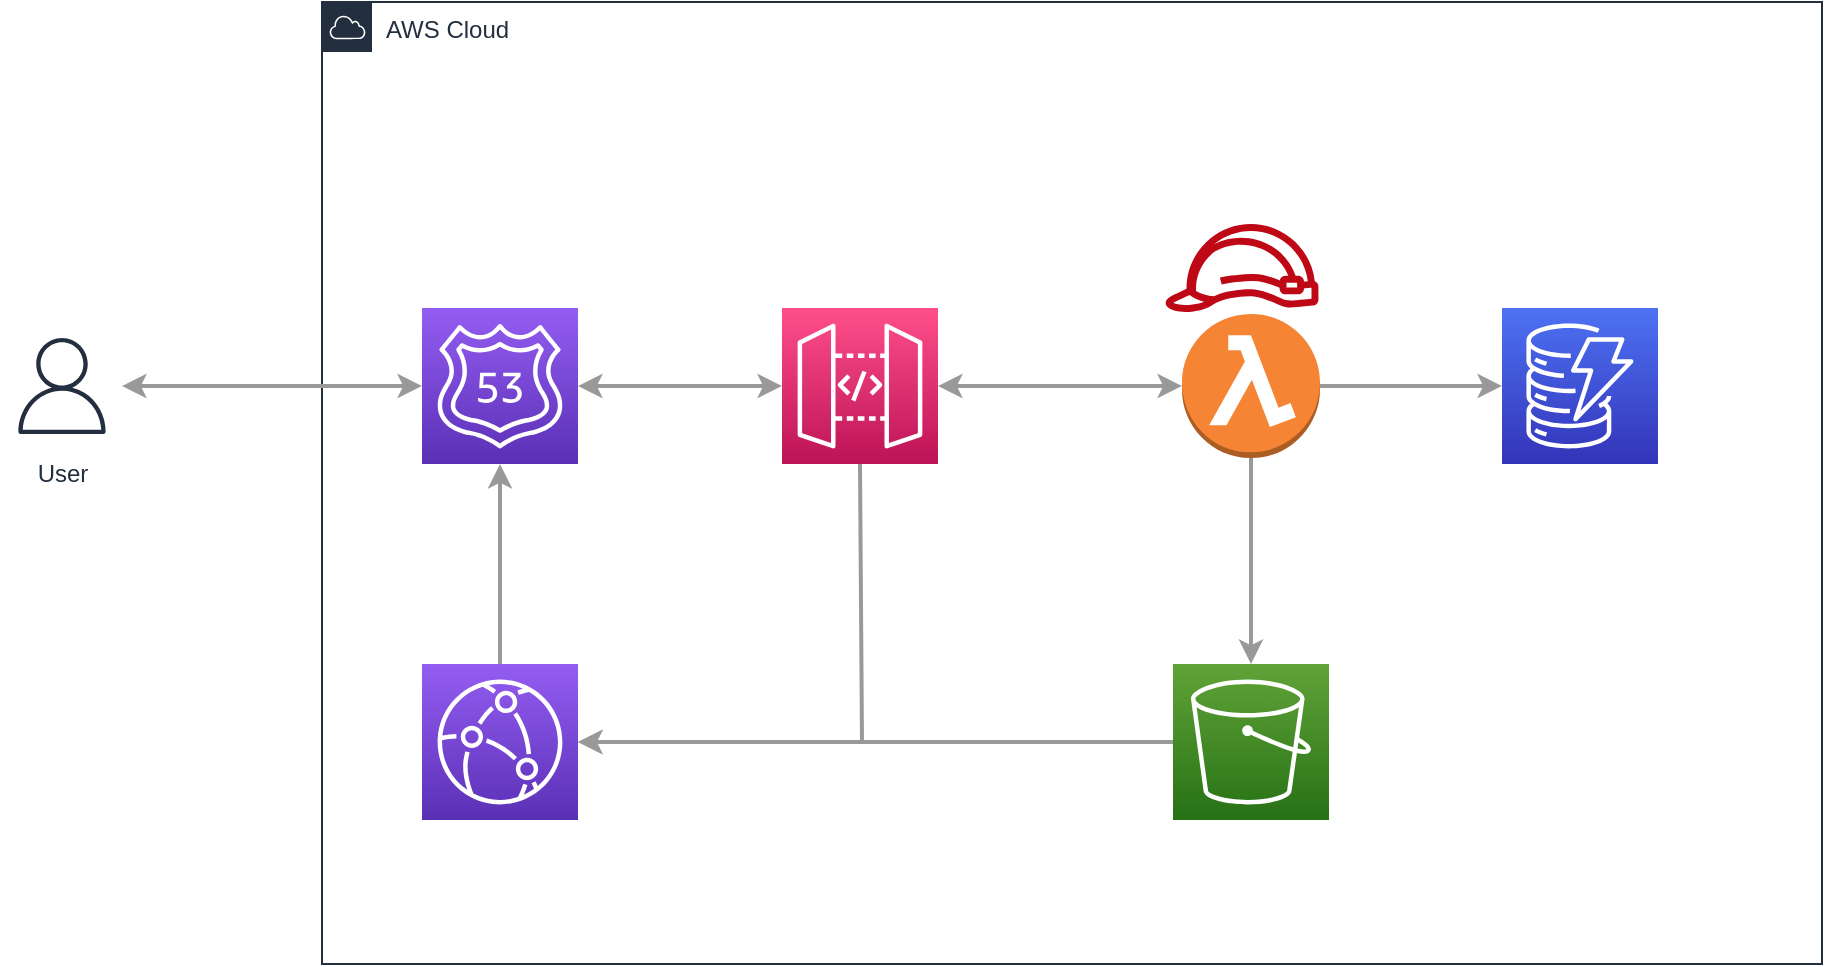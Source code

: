 <mxfile version="18.1.3" type="github">
  <diagram id="Ht1M8jgEwFfnCIfOTk4-" name="Page-1">
    <mxGraphModel dx="1422" dy="831" grid="1" gridSize="10" guides="1" tooltips="1" connect="1" arrows="1" fold="1" page="1" pageScale="1" pageWidth="1169" pageHeight="827" math="0" shadow="0">
      <root>
        <mxCell id="0" />
        <mxCell id="1" parent="0" />
        <mxCell id="yZAqKWbI97S2XYJJdFXX-1" value="AWS Cloud" style="points=[[0,0],[0.25,0],[0.5,0],[0.75,0],[1,0],[1,0.25],[1,0.5],[1,0.75],[1,1],[0.75,1],[0.5,1],[0.25,1],[0,1],[0,0.75],[0,0.5],[0,0.25]];outlineConnect=0;gradientColor=none;html=1;whiteSpace=wrap;fontSize=12;fontStyle=0;container=1;pointerEvents=0;collapsible=0;recursiveResize=0;shape=mxgraph.aws4.group;grIcon=mxgraph.aws4.group_aws_cloud;strokeColor=#232F3E;fillColor=none;verticalAlign=top;align=left;spacingLeft=30;fontColor=#232F3E;dashed=0;" vertex="1" parent="1">
          <mxGeometry x="350" y="169" width="750" height="481" as="geometry" />
        </mxCell>
        <mxCell id="yZAqKWbI97S2XYJJdFXX-2" value="" style="sketch=0;points=[[0,0,0],[0.25,0,0],[0.5,0,0],[0.75,0,0],[1,0,0],[0,1,0],[0.25,1,0],[0.5,1,0],[0.75,1,0],[1,1,0],[0,0.25,0],[0,0.5,0],[0,0.75,0],[1,0.25,0],[1,0.5,0],[1,0.75,0]];outlineConnect=0;fontColor=#232F3E;gradientColor=#60A337;gradientDirection=north;fillColor=#277116;strokeColor=#ffffff;dashed=0;verticalLabelPosition=bottom;verticalAlign=top;align=center;html=1;fontSize=12;fontStyle=0;aspect=fixed;shape=mxgraph.aws4.resourceIcon;resIcon=mxgraph.aws4.s3;" vertex="1" parent="yZAqKWbI97S2XYJJdFXX-1">
          <mxGeometry x="425.5" y="331" width="78" height="78" as="geometry" />
        </mxCell>
        <mxCell id="yZAqKWbI97S2XYJJdFXX-4" value="" style="sketch=0;points=[[0,0,0],[0.25,0,0],[0.5,0,0],[0.75,0,0],[1,0,0],[0,1,0],[0.25,1,0],[0.5,1,0],[0.75,1,0],[1,1,0],[0,0.25,0],[0,0.5,0],[0,0.75,0],[1,0.25,0],[1,0.5,0],[1,0.75,0]];outlineConnect=0;fontColor=#232F3E;gradientColor=#FF4F8B;gradientDirection=north;fillColor=#BC1356;strokeColor=#ffffff;dashed=0;verticalLabelPosition=bottom;verticalAlign=top;align=center;html=1;fontSize=12;fontStyle=0;aspect=fixed;shape=mxgraph.aws4.resourceIcon;resIcon=mxgraph.aws4.api_gateway;" vertex="1" parent="yZAqKWbI97S2XYJJdFXX-1">
          <mxGeometry x="230" y="153" width="78" height="78" as="geometry" />
        </mxCell>
        <mxCell id="yZAqKWbI97S2XYJJdFXX-5" value="" style="outlineConnect=0;dashed=0;verticalLabelPosition=bottom;verticalAlign=top;align=center;html=1;shape=mxgraph.aws3.lambda_function;fillColor=#F58534;gradientColor=none;" vertex="1" parent="yZAqKWbI97S2XYJJdFXX-1">
          <mxGeometry x="430" y="156" width="69" height="72" as="geometry" />
        </mxCell>
        <mxCell id="yZAqKWbI97S2XYJJdFXX-7" value="" style="sketch=0;points=[[0,0,0],[0.25,0,0],[0.5,0,0],[0.75,0,0],[1,0,0],[0,1,0],[0.25,1,0],[0.5,1,0],[0.75,1,0],[1,1,0],[0,0.25,0],[0,0.5,0],[0,0.75,0],[1,0.25,0],[1,0.5,0],[1,0.75,0]];outlineConnect=0;fontColor=#232F3E;gradientColor=#4D72F3;gradientDirection=north;fillColor=#3334B9;strokeColor=#ffffff;dashed=0;verticalLabelPosition=bottom;verticalAlign=top;align=center;html=1;fontSize=12;fontStyle=0;aspect=fixed;shape=mxgraph.aws4.resourceIcon;resIcon=mxgraph.aws4.dynamodb;" vertex="1" parent="yZAqKWbI97S2XYJJdFXX-1">
          <mxGeometry x="590" y="153" width="78" height="78" as="geometry" />
        </mxCell>
        <mxCell id="yZAqKWbI97S2XYJJdFXX-6" value="" style="sketch=0;points=[[0,0,0],[0.25,0,0],[0.5,0,0],[0.75,0,0],[1,0,0],[0,1,0],[0.25,1,0],[0.5,1,0],[0.75,1,0],[1,1,0],[0,0.25,0],[0,0.5,0],[0,0.75,0],[1,0.25,0],[1,0.5,0],[1,0.75,0]];outlineConnect=0;fontColor=#232F3E;gradientColor=#945DF2;gradientDirection=north;fillColor=#5A30B5;strokeColor=#ffffff;dashed=0;verticalLabelPosition=bottom;verticalAlign=top;align=center;html=1;fontSize=12;fontStyle=0;aspect=fixed;shape=mxgraph.aws4.resourceIcon;resIcon=mxgraph.aws4.route_53;" vertex="1" parent="yZAqKWbI97S2XYJJdFXX-1">
          <mxGeometry x="50" y="153" width="78" height="78" as="geometry" />
        </mxCell>
        <mxCell id="yZAqKWbI97S2XYJJdFXX-3" value="" style="sketch=0;points=[[0,0,0],[0.25,0,0],[0.5,0,0],[0.75,0,0],[1,0,0],[0,1,0],[0.25,1,0],[0.5,1,0],[0.75,1,0],[1,1,0],[0,0.25,0],[0,0.5,0],[0,0.75,0],[1,0.25,0],[1,0.5,0],[1,0.75,0]];outlineConnect=0;fontColor=#232F3E;gradientColor=#945DF2;gradientDirection=north;fillColor=#5A30B5;strokeColor=#ffffff;dashed=0;verticalLabelPosition=bottom;verticalAlign=top;align=center;html=1;fontSize=12;fontStyle=0;aspect=fixed;shape=mxgraph.aws4.resourceIcon;resIcon=mxgraph.aws4.cloudfront;" vertex="1" parent="yZAqKWbI97S2XYJJdFXX-1">
          <mxGeometry x="50" y="331" width="78" height="78" as="geometry" />
        </mxCell>
        <mxCell id="yZAqKWbI97S2XYJJdFXX-8" value="" style="sketch=0;outlineConnect=0;fontColor=#232F3E;gradientColor=none;fillColor=#BF0816;strokeColor=none;dashed=0;verticalLabelPosition=bottom;verticalAlign=top;align=center;html=1;fontSize=12;fontStyle=0;aspect=fixed;pointerEvents=1;shape=mxgraph.aws4.role;" vertex="1" parent="yZAqKWbI97S2XYJJdFXX-1">
          <mxGeometry x="421" y="111" width="78" height="44" as="geometry" />
        </mxCell>
        <mxCell id="yZAqKWbI97S2XYJJdFXX-9" value="" style="endArrow=classic;startArrow=classic;html=1;rounded=0;exitX=1;exitY=0.5;exitDx=0;exitDy=0;exitPerimeter=0;entryX=0;entryY=0.5;entryDx=0;entryDy=0;entryPerimeter=0;strokeColor=#999999;strokeWidth=2;" edge="1" parent="yZAqKWbI97S2XYJJdFXX-1" source="yZAqKWbI97S2XYJJdFXX-6" target="yZAqKWbI97S2XYJJdFXX-4">
          <mxGeometry width="50" height="50" relative="1" as="geometry">
            <mxPoint x="140" y="451" as="sourcePoint" />
            <mxPoint x="190" y="401" as="targetPoint" />
          </mxGeometry>
        </mxCell>
        <mxCell id="yZAqKWbI97S2XYJJdFXX-11" value="" style="endArrow=classic;startArrow=classic;html=1;rounded=0;strokeColor=#999999;strokeWidth=2;entryX=0;entryY=0.5;entryDx=0;entryDy=0;entryPerimeter=0;" edge="1" parent="yZAqKWbI97S2XYJJdFXX-1" source="yZAqKWbI97S2XYJJdFXX-4" target="yZAqKWbI97S2XYJJdFXX-5">
          <mxGeometry width="50" height="50" relative="1" as="geometry">
            <mxPoint x="140" y="451" as="sourcePoint" />
            <mxPoint x="190" y="401" as="targetPoint" />
          </mxGeometry>
        </mxCell>
        <mxCell id="yZAqKWbI97S2XYJJdFXX-14" value="" style="endArrow=classic;html=1;rounded=0;strokeColor=#999999;strokeWidth=2;exitX=0;exitY=0.5;exitDx=0;exitDy=0;exitPerimeter=0;" edge="1" parent="yZAqKWbI97S2XYJJdFXX-1" source="yZAqKWbI97S2XYJJdFXX-2" target="yZAqKWbI97S2XYJJdFXX-3">
          <mxGeometry width="50" height="50" relative="1" as="geometry">
            <mxPoint x="140" y="451" as="sourcePoint" />
            <mxPoint x="190" y="401" as="targetPoint" />
          </mxGeometry>
        </mxCell>
        <mxCell id="yZAqKWbI97S2XYJJdFXX-15" value="" style="endArrow=classic;html=1;rounded=0;strokeColor=#999999;strokeWidth=2;entryX=0.5;entryY=1;entryDx=0;entryDy=0;entryPerimeter=0;" edge="1" parent="yZAqKWbI97S2XYJJdFXX-1" source="yZAqKWbI97S2XYJJdFXX-3" target="yZAqKWbI97S2XYJJdFXX-6">
          <mxGeometry width="50" height="50" relative="1" as="geometry">
            <mxPoint x="140" y="451" as="sourcePoint" />
            <mxPoint x="190" y="401" as="targetPoint" />
          </mxGeometry>
        </mxCell>
        <mxCell id="yZAqKWbI97S2XYJJdFXX-17" value="" style="endArrow=classic;html=1;rounded=0;strokeColor=#999999;strokeWidth=2;entryX=0;entryY=0.5;entryDx=0;entryDy=0;entryPerimeter=0;exitX=1;exitY=0.5;exitDx=0;exitDy=0;exitPerimeter=0;" edge="1" parent="yZAqKWbI97S2XYJJdFXX-1" source="yZAqKWbI97S2XYJJdFXX-5" target="yZAqKWbI97S2XYJJdFXX-7">
          <mxGeometry width="50" height="50" relative="1" as="geometry">
            <mxPoint x="140" y="451" as="sourcePoint" />
            <mxPoint x="190" y="401" as="targetPoint" />
          </mxGeometry>
        </mxCell>
        <mxCell id="yZAqKWbI97S2XYJJdFXX-18" value="" style="endArrow=classic;html=1;rounded=0;strokeColor=#999999;strokeWidth=2;exitX=0.5;exitY=1;exitDx=0;exitDy=0;exitPerimeter=0;" edge="1" parent="yZAqKWbI97S2XYJJdFXX-1" source="yZAqKWbI97S2XYJJdFXX-5" target="yZAqKWbI97S2XYJJdFXX-2">
          <mxGeometry width="50" height="50" relative="1" as="geometry">
            <mxPoint x="140" y="451" as="sourcePoint" />
            <mxPoint x="190" y="401" as="targetPoint" />
          </mxGeometry>
        </mxCell>
        <mxCell id="yZAqKWbI97S2XYJJdFXX-19" value="" style="endArrow=classic;html=1;rounded=0;strokeColor=#999999;strokeWidth=2;entryX=1;entryY=0.5;entryDx=0;entryDy=0;entryPerimeter=0;exitX=0.5;exitY=1;exitDx=0;exitDy=0;exitPerimeter=0;" edge="1" parent="yZAqKWbI97S2XYJJdFXX-1" source="yZAqKWbI97S2XYJJdFXX-4" target="yZAqKWbI97S2XYJJdFXX-3">
          <mxGeometry width="50" height="50" relative="1" as="geometry">
            <mxPoint x="140" y="281" as="sourcePoint" />
            <mxPoint x="190" y="231" as="targetPoint" />
            <Array as="points">
              <mxPoint x="270" y="370" />
            </Array>
          </mxGeometry>
        </mxCell>
        <mxCell id="yZAqKWbI97S2XYJJdFXX-20" value="User" style="sketch=0;outlineConnect=0;fontColor=#232F3E;gradientColor=none;strokeColor=#232F3E;fillColor=#ffffff;dashed=0;verticalLabelPosition=bottom;verticalAlign=top;align=center;html=1;fontSize=12;fontStyle=0;aspect=fixed;shape=mxgraph.aws4.resourceIcon;resIcon=mxgraph.aws4.user;" vertex="1" parent="1">
          <mxGeometry x="190" y="331" width="60" height="60" as="geometry" />
        </mxCell>
        <mxCell id="yZAqKWbI97S2XYJJdFXX-21" value="" style="endArrow=classic;startArrow=classic;html=1;rounded=0;strokeColor=#999999;strokeWidth=2;" edge="1" parent="1" source="yZAqKWbI97S2XYJJdFXX-20" target="yZAqKWbI97S2XYJJdFXX-6">
          <mxGeometry width="50" height="50" relative="1" as="geometry">
            <mxPoint x="490" y="450" as="sourcePoint" />
            <mxPoint x="540" y="400" as="targetPoint" />
          </mxGeometry>
        </mxCell>
      </root>
    </mxGraphModel>
  </diagram>
</mxfile>
